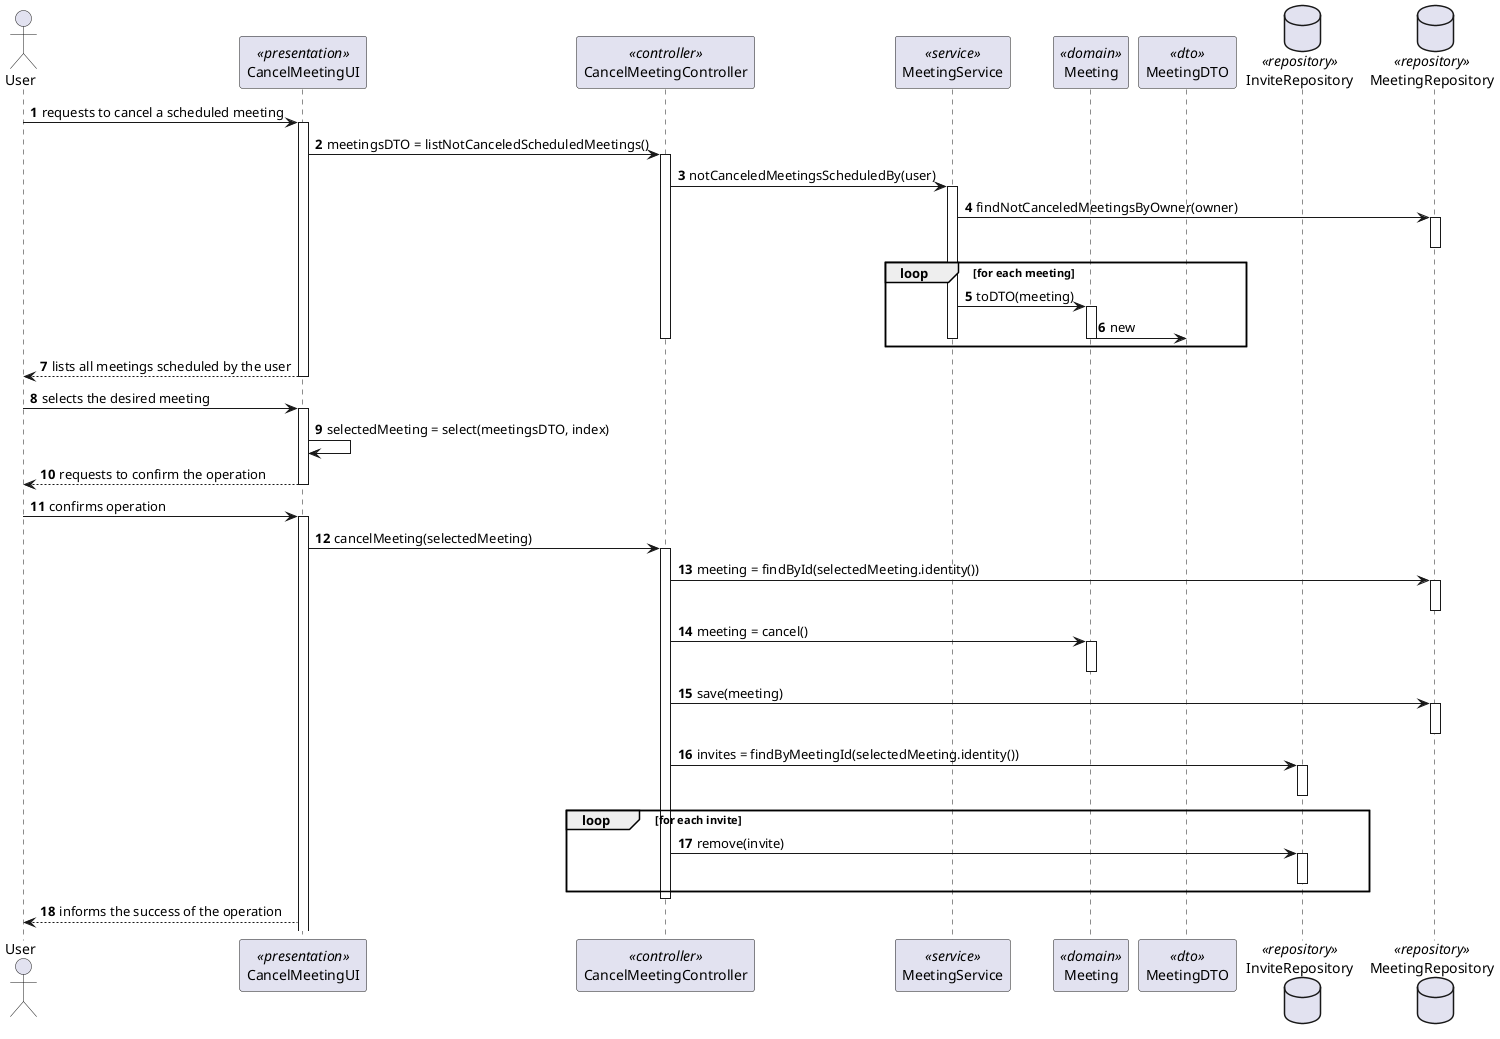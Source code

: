 @startuml US4002_SD
autonumber

actor "User" as U

participant "CancelMeetingUI" as UI <<presentation>>
participant "CancelMeetingController" as CTRL <<controller>>
participant "MeetingService" as MS <<service>>
participant "Meeting" as Meeting <<domain>>
participant "MeetingDTO" as DTO <<dto>>

database InviteRepository as IR <<repository>>
database MeetingRepository as MR <<repository>>



U -> UI: requests to cancel a scheduled meeting
activate UI
UI -> CTRL: meetingsDTO = listNotCanceledScheduledMeetings()
activate CTRL
CTRL -> MS: notCanceledMeetingsScheduledBy(user)

activate MS
MS -> MR: findNotCanceledMeetingsByOwner(owner)
activate MR
deactivate MR
loop for each meeting
    MS -> Meeting : toDTO(meeting)
    activate Meeting
    Meeting -> DTO : new
    deactivate MS
    deactivate Meeting
    deactivate CTRL
  end loop
UI --> U: lists all meetings scheduled by the user
deactivate UI

U -> UI: selects the desired meeting
activate UI
UI -> UI: selectedMeeting = select(meetingsDTO, index)

UI --> U: requests to confirm the operation
deactivate UI
U -> UI: confirms operation
activate UI
UI -> CTRL: cancelMeeting(selectedMeeting)

activate CTRL
CTRL -> MR: meeting = findById(selectedMeeting.identity())
activate MR
deactivate MR
CTRL -> Meeting: meeting = cancel()
activate Meeting
deactivate Meeting
CTRL -> MR: save(meeting)
activate MR
deactivate MR
CTRL -> IR: invites = findByMeetingId(selectedMeeting.identity())
activate IR
deactivate IR

loop for each invite
    CTRL -> IR: remove(invite)
    activate IR
    deactivate IR
end loop

deactivate CTRL
UI --> U: informs the success of the operation

@enduml
